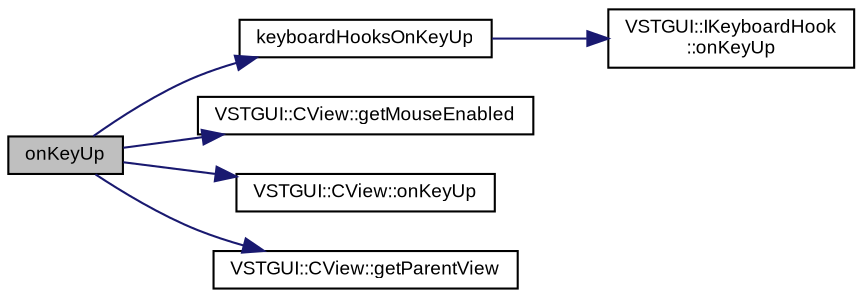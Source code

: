 digraph "onKeyUp"
{
  bgcolor="transparent";
  edge [fontname="Arial",fontsize="9",labelfontname="Arial",labelfontsize="9"];
  node [fontname="Arial",fontsize="9",shape=record];
  rankdir="LR";
  Node1 [label="onKeyUp",height=0.2,width=0.4,color="black", fillcolor="grey75", style="filled" fontcolor="black"];
  Node1 -> Node2 [color="midnightblue",fontsize="9",style="solid",fontname="Arial"];
  Node2 [label="keyboardHooksOnKeyUp",height=0.2,width=0.4,color="black",URL="$class_v_s_t_g_u_i_1_1_c_frame.html#ac4217e0dec7c33e7d6e3fe5b7c9ff5b7"];
  Node2 -> Node3 [color="midnightblue",fontsize="9",style="solid",fontname="Arial"];
  Node3 [label="VSTGUI::IKeyboardHook\l::onKeyUp",height=0.2,width=0.4,color="black",URL="$class_v_s_t_g_u_i_1_1_i_keyboard_hook.html#aa4c5570a0837236f1c1a0f4b3aa6d1cd",tooltip="should return 1 if no further key up processing should apply, otherwise -1 "];
  Node1 -> Node4 [color="midnightblue",fontsize="9",style="solid",fontname="Arial"];
  Node4 [label="VSTGUI::CView::getMouseEnabled",height=0.2,width=0.4,color="black",URL="$class_v_s_t_g_u_i_1_1_c_view.html#acab79bf608c51aad89f6f1e491231cf1",tooltip="get the state of wheather this view uses the mouse or not "];
  Node1 -> Node5 [color="midnightblue",fontsize="9",style="solid",fontname="Arial"];
  Node5 [label="VSTGUI::CView::onKeyUp",height=0.2,width=0.4,color="black",URL="$class_v_s_t_g_u_i_1_1_c_view.html#ac50da528f8b849272593684073541b3b",tooltip="called if a key up event occurs and this view has focus "];
  Node1 -> Node6 [color="midnightblue",fontsize="9",style="solid",fontname="Arial"];
  Node6 [label="VSTGUI::CView::getParentView",height=0.2,width=0.4,color="black",URL="$class_v_s_t_g_u_i_1_1_c_view.html#ac45407fc7304ee33c5729fa04edaea76",tooltip="get parent view "];
}
